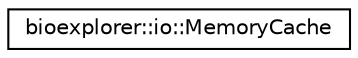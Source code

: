 digraph "Graphical Class Hierarchy"
{
 // LATEX_PDF_SIZE
  edge [fontname="Helvetica",fontsize="10",labelfontname="Helvetica",labelfontsize="10"];
  node [fontname="Helvetica",fontsize="10",shape=record];
  rankdir="LR";
  Node0 [label="bioexplorer::io::MemoryCache",height=0.2,width=0.4,color="black", fillcolor="white", style="filled",URL="$d5/d89/classbioexplorer_1_1io_1_1MemoryCache.html",tooltip="MemoryCache is a singleton class that caches morphologies in memory when enabled."];
}
